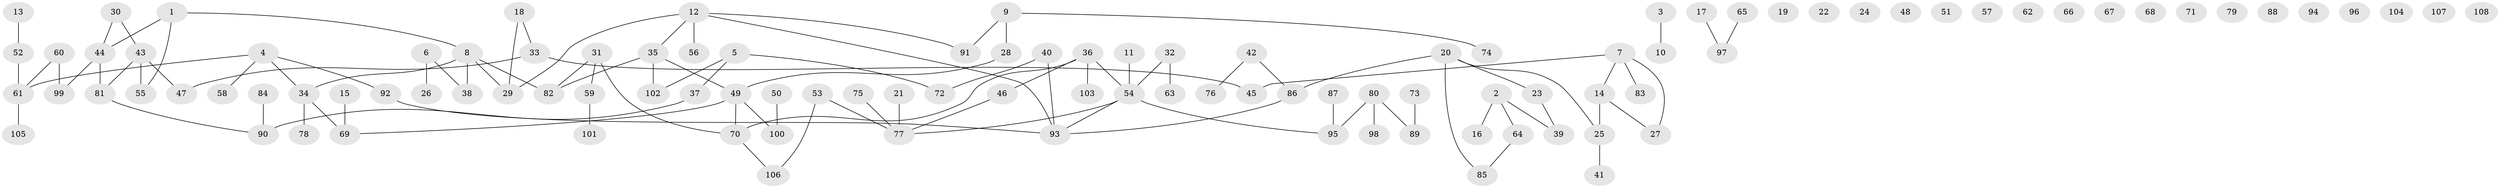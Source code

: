 // Generated by graph-tools (version 1.1) at 2025/25/03/09/25 03:25:22]
// undirected, 108 vertices, 104 edges
graph export_dot {
graph [start="1"]
  node [color=gray90,style=filled];
  1;
  2;
  3;
  4;
  5;
  6;
  7;
  8;
  9;
  10;
  11;
  12;
  13;
  14;
  15;
  16;
  17;
  18;
  19;
  20;
  21;
  22;
  23;
  24;
  25;
  26;
  27;
  28;
  29;
  30;
  31;
  32;
  33;
  34;
  35;
  36;
  37;
  38;
  39;
  40;
  41;
  42;
  43;
  44;
  45;
  46;
  47;
  48;
  49;
  50;
  51;
  52;
  53;
  54;
  55;
  56;
  57;
  58;
  59;
  60;
  61;
  62;
  63;
  64;
  65;
  66;
  67;
  68;
  69;
  70;
  71;
  72;
  73;
  74;
  75;
  76;
  77;
  78;
  79;
  80;
  81;
  82;
  83;
  84;
  85;
  86;
  87;
  88;
  89;
  90;
  91;
  92;
  93;
  94;
  95;
  96;
  97;
  98;
  99;
  100;
  101;
  102;
  103;
  104;
  105;
  106;
  107;
  108;
  1 -- 8;
  1 -- 44;
  1 -- 55;
  2 -- 16;
  2 -- 39;
  2 -- 64;
  3 -- 10;
  4 -- 34;
  4 -- 58;
  4 -- 61;
  4 -- 92;
  5 -- 37;
  5 -- 72;
  5 -- 102;
  6 -- 26;
  6 -- 38;
  7 -- 14;
  7 -- 27;
  7 -- 45;
  7 -- 83;
  8 -- 29;
  8 -- 34;
  8 -- 38;
  8 -- 82;
  9 -- 28;
  9 -- 74;
  9 -- 91;
  11 -- 54;
  12 -- 29;
  12 -- 35;
  12 -- 56;
  12 -- 91;
  12 -- 93;
  13 -- 52;
  14 -- 25;
  14 -- 27;
  15 -- 69;
  17 -- 97;
  18 -- 29;
  18 -- 33;
  20 -- 23;
  20 -- 25;
  20 -- 85;
  20 -- 86;
  21 -- 77;
  23 -- 39;
  25 -- 41;
  28 -- 49;
  30 -- 43;
  30 -- 44;
  31 -- 59;
  31 -- 70;
  31 -- 82;
  32 -- 54;
  32 -- 63;
  33 -- 45;
  33 -- 47;
  34 -- 69;
  34 -- 78;
  35 -- 49;
  35 -- 82;
  35 -- 102;
  36 -- 46;
  36 -- 54;
  36 -- 70;
  36 -- 103;
  37 -- 90;
  40 -- 72;
  40 -- 93;
  42 -- 76;
  42 -- 86;
  43 -- 47;
  43 -- 55;
  43 -- 81;
  44 -- 81;
  44 -- 99;
  46 -- 77;
  49 -- 69;
  49 -- 70;
  49 -- 100;
  50 -- 100;
  52 -- 61;
  53 -- 77;
  53 -- 106;
  54 -- 77;
  54 -- 93;
  54 -- 95;
  59 -- 101;
  60 -- 61;
  60 -- 99;
  61 -- 105;
  64 -- 85;
  65 -- 97;
  70 -- 106;
  73 -- 89;
  75 -- 77;
  80 -- 89;
  80 -- 95;
  80 -- 98;
  81 -- 90;
  84 -- 90;
  86 -- 93;
  87 -- 95;
  92 -- 93;
}
